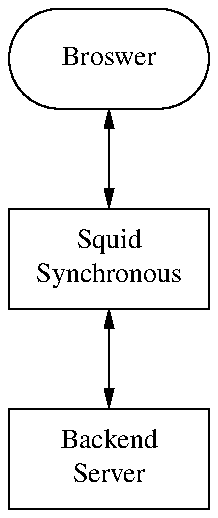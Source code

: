 .PS
down
A: box width 1 "Broswer" rad 0.5
arrow <-> 
B: box width 1 "Squid" "Synchronous"
arrow <-> 
C: box width 1 "Backend" "Server"
.PE
